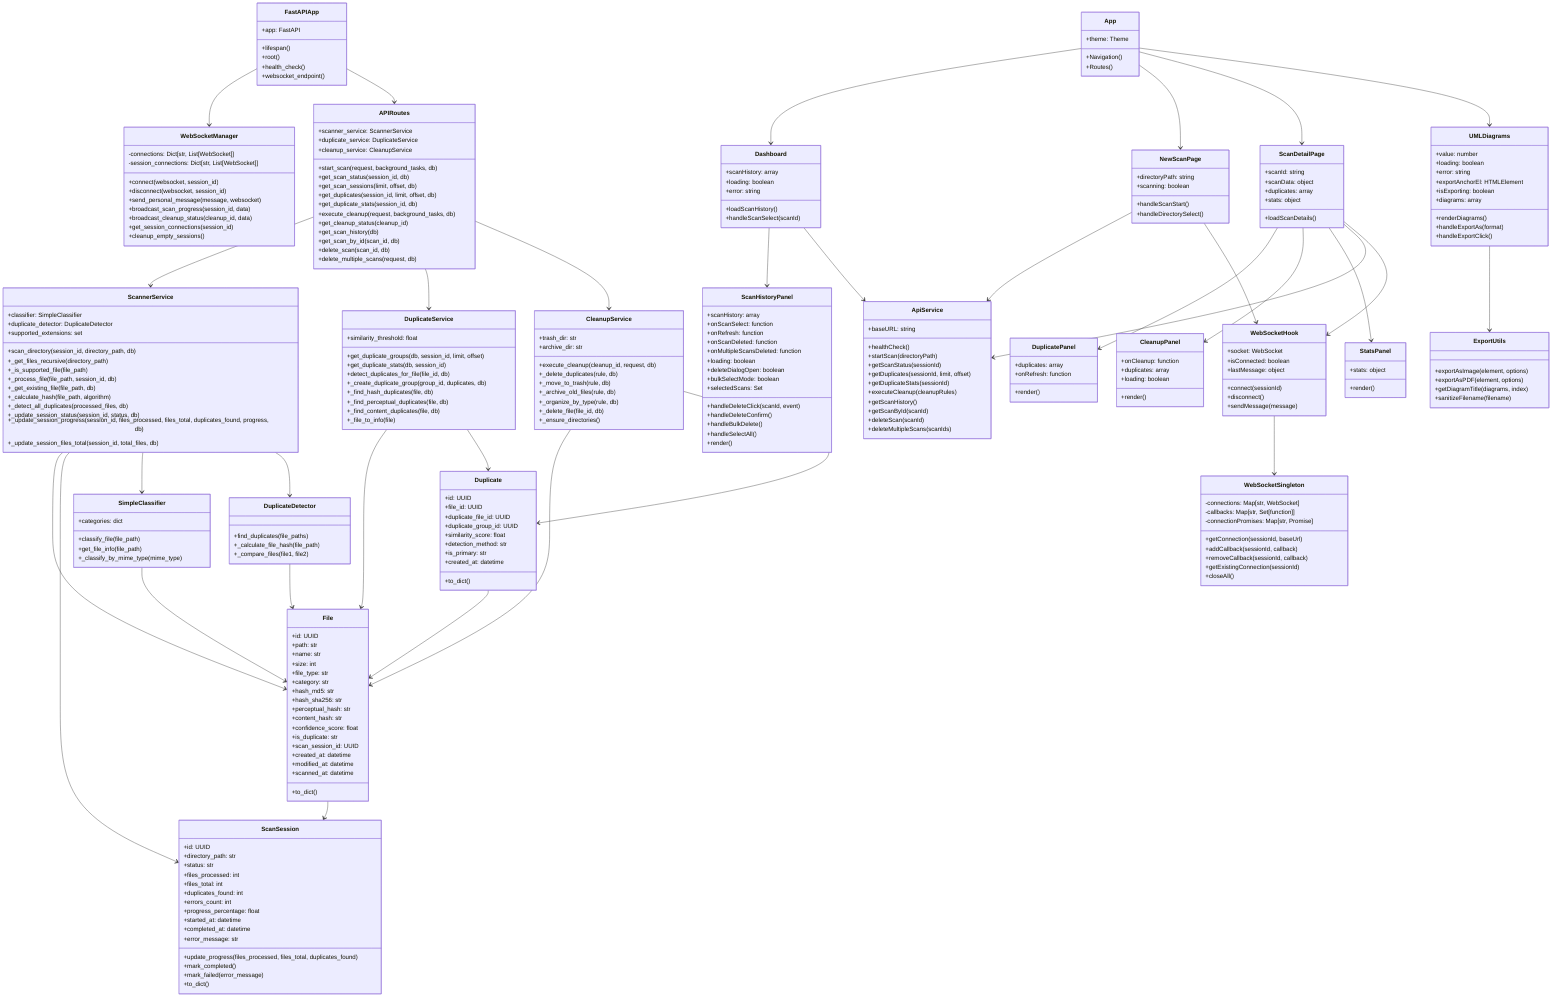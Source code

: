 classDiagram
    %% Core Application Classes
    class FastAPIApp {
        +app: FastAPI
        +lifespan()
        +root()
        +health_check()
        +websocket_endpoint()
    }

    class WebSocketManager {
        -connections: Dict[str, List[WebSocket]]
        -session_connections: Dict[str, List[WebSocket]]
        +connect(websocket, session_id)
        +disconnect(websocket, session_id)
        +send_personal_message(message, websocket)
        +broadcast_scan_progress(session_id, data)
        +broadcast_cleanup_status(cleanup_id, data)
        +get_session_connections(session_id)
        +cleanup_empty_sessions()
    }

    %% Database Models
    class File {
        +id: UUID
        +path: str
        +name: str
        +size: int
        +file_type: str
        +category: str
        +hash_md5: str
        +hash_sha256: str
        +perceptual_hash: str
        +content_hash: str
        +confidence_score: float
        +is_duplicate: str
        +scan_session_id: UUID
        +created_at: datetime
        +modified_at: datetime
        +scanned_at: datetime
        +to_dict()
    }

    class Duplicate {
        +id: UUID
        +file_id: UUID
        +duplicate_file_id: UUID
        +duplicate_group_id: UUID
        +similarity_score: float
        +detection_method: str
        +is_primary: str
        +created_at: datetime
        +to_dict()
    }

    class ScanSession {
        +id: UUID
        +directory_path: str
        +status: str
        +files_processed: int
        +files_total: int
        +duplicates_found: int
        +errors_count: int
        +progress_percentage: float
        +started_at: datetime
        +completed_at: datetime
        +error_message: str
        +update_progress(files_processed, files_total, duplicates_found)
        +mark_completed()
        +mark_failed(error_message)
        +to_dict()
    }

    %% Service Classes
    class ScannerService {
        +classifier: SimpleClassifier
        +duplicate_detector: DuplicateDetector
        +supported_extensions: set
        +scan_directory(session_id, directory_path, db)
        +_get_files_recursive(directory_path)
        +_is_supported_file(file_path)
        +_process_file(file_path, session_id, db)
        +_get_existing_file(file_path, db)
        +_calculate_hash(file_path, algorithm)
        +_detect_all_duplicates(processed_files, db)
        +_update_session_status(session_id, status, db)
        +_update_session_progress(session_id, files_processed, files_total, duplicates_found, progress, db)
        +_update_session_files_total(session_id, total_files, db)
    }

    class DuplicateService {
        +similarity_threshold: float
        +get_duplicate_groups(db, session_id, limit, offset)
        +get_duplicate_stats(db, session_id)
        +detect_duplicates_for_file(file_id, db)
        +_create_duplicate_group(group_id, duplicates, db)
        +_find_hash_duplicates(file, db)
        +_find_perceptual_duplicates(file, db)
        +_find_content_duplicates(file, db)
        +_file_to_info(file)
    }

    class CleanupService {
        +trash_dir: str
        +archive_dir: str
        +execute_cleanup(cleanup_id, request, db)
        +_delete_duplicates(rule, db)
        +_move_to_trash(rule, db)
        +_archive_old_files(rule, db)
        +_organize_by_type(rule, db)
        +_delete_file(file_id, db)
        +_ensure_directories()
    }

    %% ML Model Classes
    class SimpleClassifier {
        +categories: dict
        +classify_file(file_path)
        +get_file_info(file_path)
        +_classify_by_mime_type(mime_type)
    }

    class DuplicateDetector {
        +find_duplicates(file_paths)
        +_calculate_file_hash(file_path)
        +_compare_files(file1, file2)
    }

    %% API Routes (Unified)
    class APIRoutes {
        +scanner_service: ScannerService
        +duplicate_service: DuplicateService
        +cleanup_service: CleanupService
        +start_scan(request, background_tasks, db)
        +get_scan_status(session_id, db)
        +get_scan_sessions(limit, offset, db)
        +get_duplicates(session_id, limit, offset, db)
        +get_duplicate_stats(session_id, db)
        +execute_cleanup(request, background_tasks, db)
        +get_cleanup_status(cleanup_id)
        +get_scan_history(db)
        +get_scan_by_id(scan_id, db)
        +delete_scan(scan_id, db)
        +delete_multiple_scans(request, db)
    }

    %% Frontend Components
    class App {
        +theme: Theme
        +Navigation()
        +Routes()
    }

    class Dashboard {
        +scanHistory: array
        +loading: boolean
        +error: string
        +loadScanHistory()
        +handleScanSelect(scanId)
    }

    class NewScanPage {
        +directoryPath: string
        +scanning: boolean
        +handleScanStart()
        +handleDirectorySelect()
    }

    class ScanDetailPage {
        +scanId: string
        +scanData: object
        +duplicates: array
        +stats: object
        +loadScanDetails()
    }

    class ScanHistoryPanel {
        +scanHistory: array
        +onScanSelect: function
        +onRefresh: function
        +onScanDeleted: function
        +onMultipleScansDeleted: function
        +loading: boolean
        +deleteDialogOpen: boolean
        +bulkSelectMode: boolean
        +selectedScans: Set
        +handleDeleteClick(scanId, event)
        +handleDeleteConfirm()
        +handleBulkDelete()
        +handleSelectAll()
        +render()
    }

    class DuplicatePanel {
        +duplicates: array
        +onRefresh: function
        +render()
    }

    class CleanupPanel {
        +onCleanup: function
        +duplicates: array
        +loading: boolean
        +render()
    }

    class StatsPanel {
        +stats: object
        +render()
    }

    class UMLDiagrams {
        +value: number
        +loading: boolean
        +error: string
        +exportAnchorEl: HTMLElement
        +isExporting: boolean
        +diagrams: array
        +renderDiagrams()
        +handleExportAs(format)
        +handleExportClick()
    }

    %% Utility Classes
    class ApiService {
        +baseURL: string
        +healthCheck()
        +startScan(directoryPath)
        +getScanStatus(sessionId)
        +getDuplicates(sessionId, limit, offset)
        +getDuplicateStats(sessionId)
        +executeCleanup(cleanupRules)
        +getScanHistory()
        +getScanById(scanId)
        +deleteScan(scanId)
        +deleteMultipleScans(scanIds)
    }

    class WebSocketHook {
        +socket: WebSocket
        +isConnected: boolean
        +lastMessage: object
        +connect(sessionId)
        +disconnect()
        +sendMessage(message)
    }

    class WebSocketSingleton {
        -connections: Map[str, WebSocket]
        -callbacks: Map[str, Set[function]]
        -connectionPromises: Map[str, Promise]
        +getConnection(sessionId, baseUrl)
        +addCallback(sessionId, callback)
        +removeCallback(sessionId, callback)
        +getExistingConnection(sessionId)
        +closeAll()
    }

    class ExportUtils {
        +exportAsImage(element, options)
        +exportAsPDF(element, options)
        +getDiagramTitle(diagrams, index)
        +sanitizeFilename(filename)
    }

    %% Relationships
    FastAPIApp --> WebSocketManager
    FastAPIApp --> APIRoutes

    APIRoutes --> ScannerService
    APIRoutes --> DuplicateService
    APIRoutes --> CleanupService

    ScannerService --> File
    ScannerService --> ScanSession
    ScannerService --> SimpleClassifier
    ScannerService --> DuplicateDetector

    DuplicateService --> File
    DuplicateService --> Duplicate

    CleanupService --> File
    CleanupService --> Duplicate

    SimpleClassifier --> File
    DuplicateDetector --> File

    App --> Dashboard
    App --> NewScanPage
    App --> ScanDetailPage
    App --> UMLDiagrams

    Dashboard --> ScanHistoryPanel
    ScanDetailPage --> DuplicatePanel
    ScanDetailPage --> CleanupPanel
    ScanDetailPage --> StatsPanel

    NewScanPage --> ApiService
    ScanDetailPage --> ApiService
    Dashboard --> ApiService

    NewScanPage --> WebSocketHook
    ScanDetailPage --> WebSocketHook

    WebSocketHook --> WebSocketSingleton
    UMLDiagrams --> ExportUtils

    %% Database Relationships
    File --> ScanSession
    Duplicate --> File
